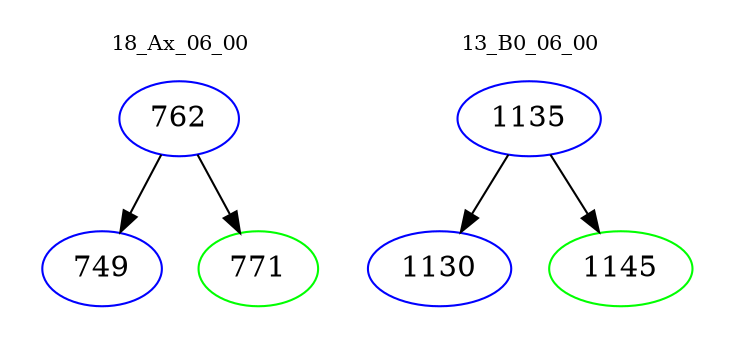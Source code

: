 digraph{
subgraph cluster_0 {
color = white
label = "18_Ax_06_00";
fontsize=10;
T0_762 [label="762", color="blue"]
T0_762 -> T0_749 [color="black"]
T0_749 [label="749", color="blue"]
T0_762 -> T0_771 [color="black"]
T0_771 [label="771", color="green"]
}
subgraph cluster_1 {
color = white
label = "13_B0_06_00";
fontsize=10;
T1_1135 [label="1135", color="blue"]
T1_1135 -> T1_1130 [color="black"]
T1_1130 [label="1130", color="blue"]
T1_1135 -> T1_1145 [color="black"]
T1_1145 [label="1145", color="green"]
}
}
